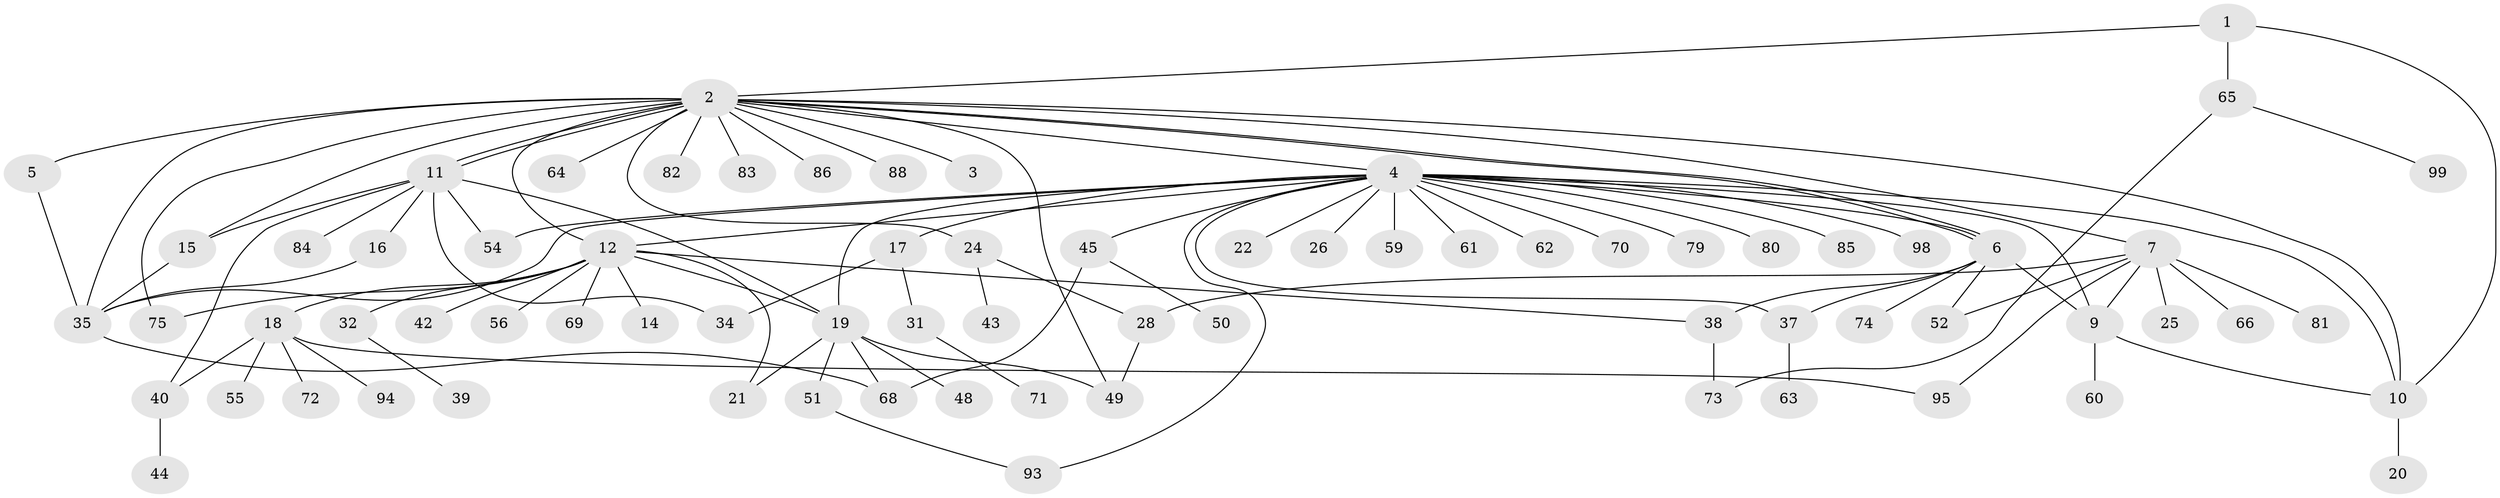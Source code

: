 // original degree distribution, {3: 0.1111111111111111, 22: 0.010101010101010102, 1: 0.494949494949495, 12: 0.010101010101010102, 2: 0.20202020202020202, 8: 0.010101010101010102, 9: 0.010101010101010102, 6: 0.010101010101010102, 10: 0.010101010101010102, 14: 0.020202020202020204, 4: 0.06060606060606061, 7: 0.010101010101010102, 5: 0.04040404040404041}
// Generated by graph-tools (version 1.1) at 2025/11/02/27/25 16:11:13]
// undirected, 74 vertices, 105 edges
graph export_dot {
graph [start="1"]
  node [color=gray90,style=filled];
  1;
  2 [super="+41"];
  3;
  4 [super="+13"];
  5;
  6 [super="+33"];
  7 [super="+8"];
  9 [super="+53"];
  10;
  11 [super="+27"];
  12 [super="+47"];
  14;
  15 [super="+90"];
  16;
  17;
  18 [super="+30"];
  19 [super="+29"];
  20 [super="+23"];
  21;
  22;
  24 [super="+87"];
  25 [super="+67"];
  26;
  28;
  31 [super="+46"];
  32 [super="+92"];
  34 [super="+36"];
  35 [super="+78"];
  37 [super="+57"];
  38 [super="+58"];
  39;
  40;
  42 [super="+97"];
  43;
  44;
  45 [super="+77"];
  48;
  49 [super="+91"];
  50;
  51;
  52 [super="+76"];
  54;
  55;
  56;
  59;
  60;
  61;
  62;
  63;
  64;
  65 [super="+96"];
  66;
  68;
  69;
  70;
  71;
  72;
  73 [super="+89"];
  74;
  75;
  79;
  80;
  81;
  82;
  83;
  84;
  85;
  86;
  88;
  93;
  94;
  95;
  98;
  99;
  1 -- 2;
  1 -- 10;
  1 -- 65;
  2 -- 3;
  2 -- 4;
  2 -- 5;
  2 -- 6;
  2 -- 6;
  2 -- 7;
  2 -- 10;
  2 -- 11;
  2 -- 11;
  2 -- 12 [weight=2];
  2 -- 15;
  2 -- 24;
  2 -- 35;
  2 -- 49;
  2 -- 64;
  2 -- 75;
  2 -- 82;
  2 -- 83;
  2 -- 86;
  2 -- 88;
  4 -- 6;
  4 -- 9 [weight=2];
  4 -- 12;
  4 -- 22;
  4 -- 26;
  4 -- 37;
  4 -- 54;
  4 -- 59;
  4 -- 61;
  4 -- 70;
  4 -- 98;
  4 -- 10;
  4 -- 45;
  4 -- 79;
  4 -- 80;
  4 -- 17;
  4 -- 19;
  4 -- 85;
  4 -- 93;
  4 -- 62;
  4 -- 35;
  5 -- 35;
  6 -- 37;
  6 -- 52;
  6 -- 74;
  6 -- 9;
  6 -- 38;
  7 -- 25;
  7 -- 28;
  7 -- 66;
  7 -- 81;
  7 -- 95;
  7 -- 52;
  7 -- 9;
  9 -- 60;
  9 -- 10;
  10 -- 20;
  11 -- 15;
  11 -- 16;
  11 -- 19;
  11 -- 34;
  11 -- 40;
  11 -- 54;
  11 -- 84;
  12 -- 14;
  12 -- 18;
  12 -- 19;
  12 -- 21;
  12 -- 32;
  12 -- 38;
  12 -- 42;
  12 -- 56;
  12 -- 69;
  12 -- 75;
  15 -- 35 [weight=2];
  16 -- 35;
  17 -- 31;
  17 -- 34;
  18 -- 40;
  18 -- 55;
  18 -- 72;
  18 -- 94;
  18 -- 95;
  19 -- 21;
  19 -- 68;
  19 -- 48;
  19 -- 49;
  19 -- 51;
  24 -- 28;
  24 -- 43;
  28 -- 49;
  31 -- 71;
  32 -- 39;
  35 -- 68;
  37 -- 63;
  38 -- 73;
  40 -- 44;
  45 -- 50;
  45 -- 68;
  51 -- 93;
  65 -- 99;
  65 -- 73;
}
